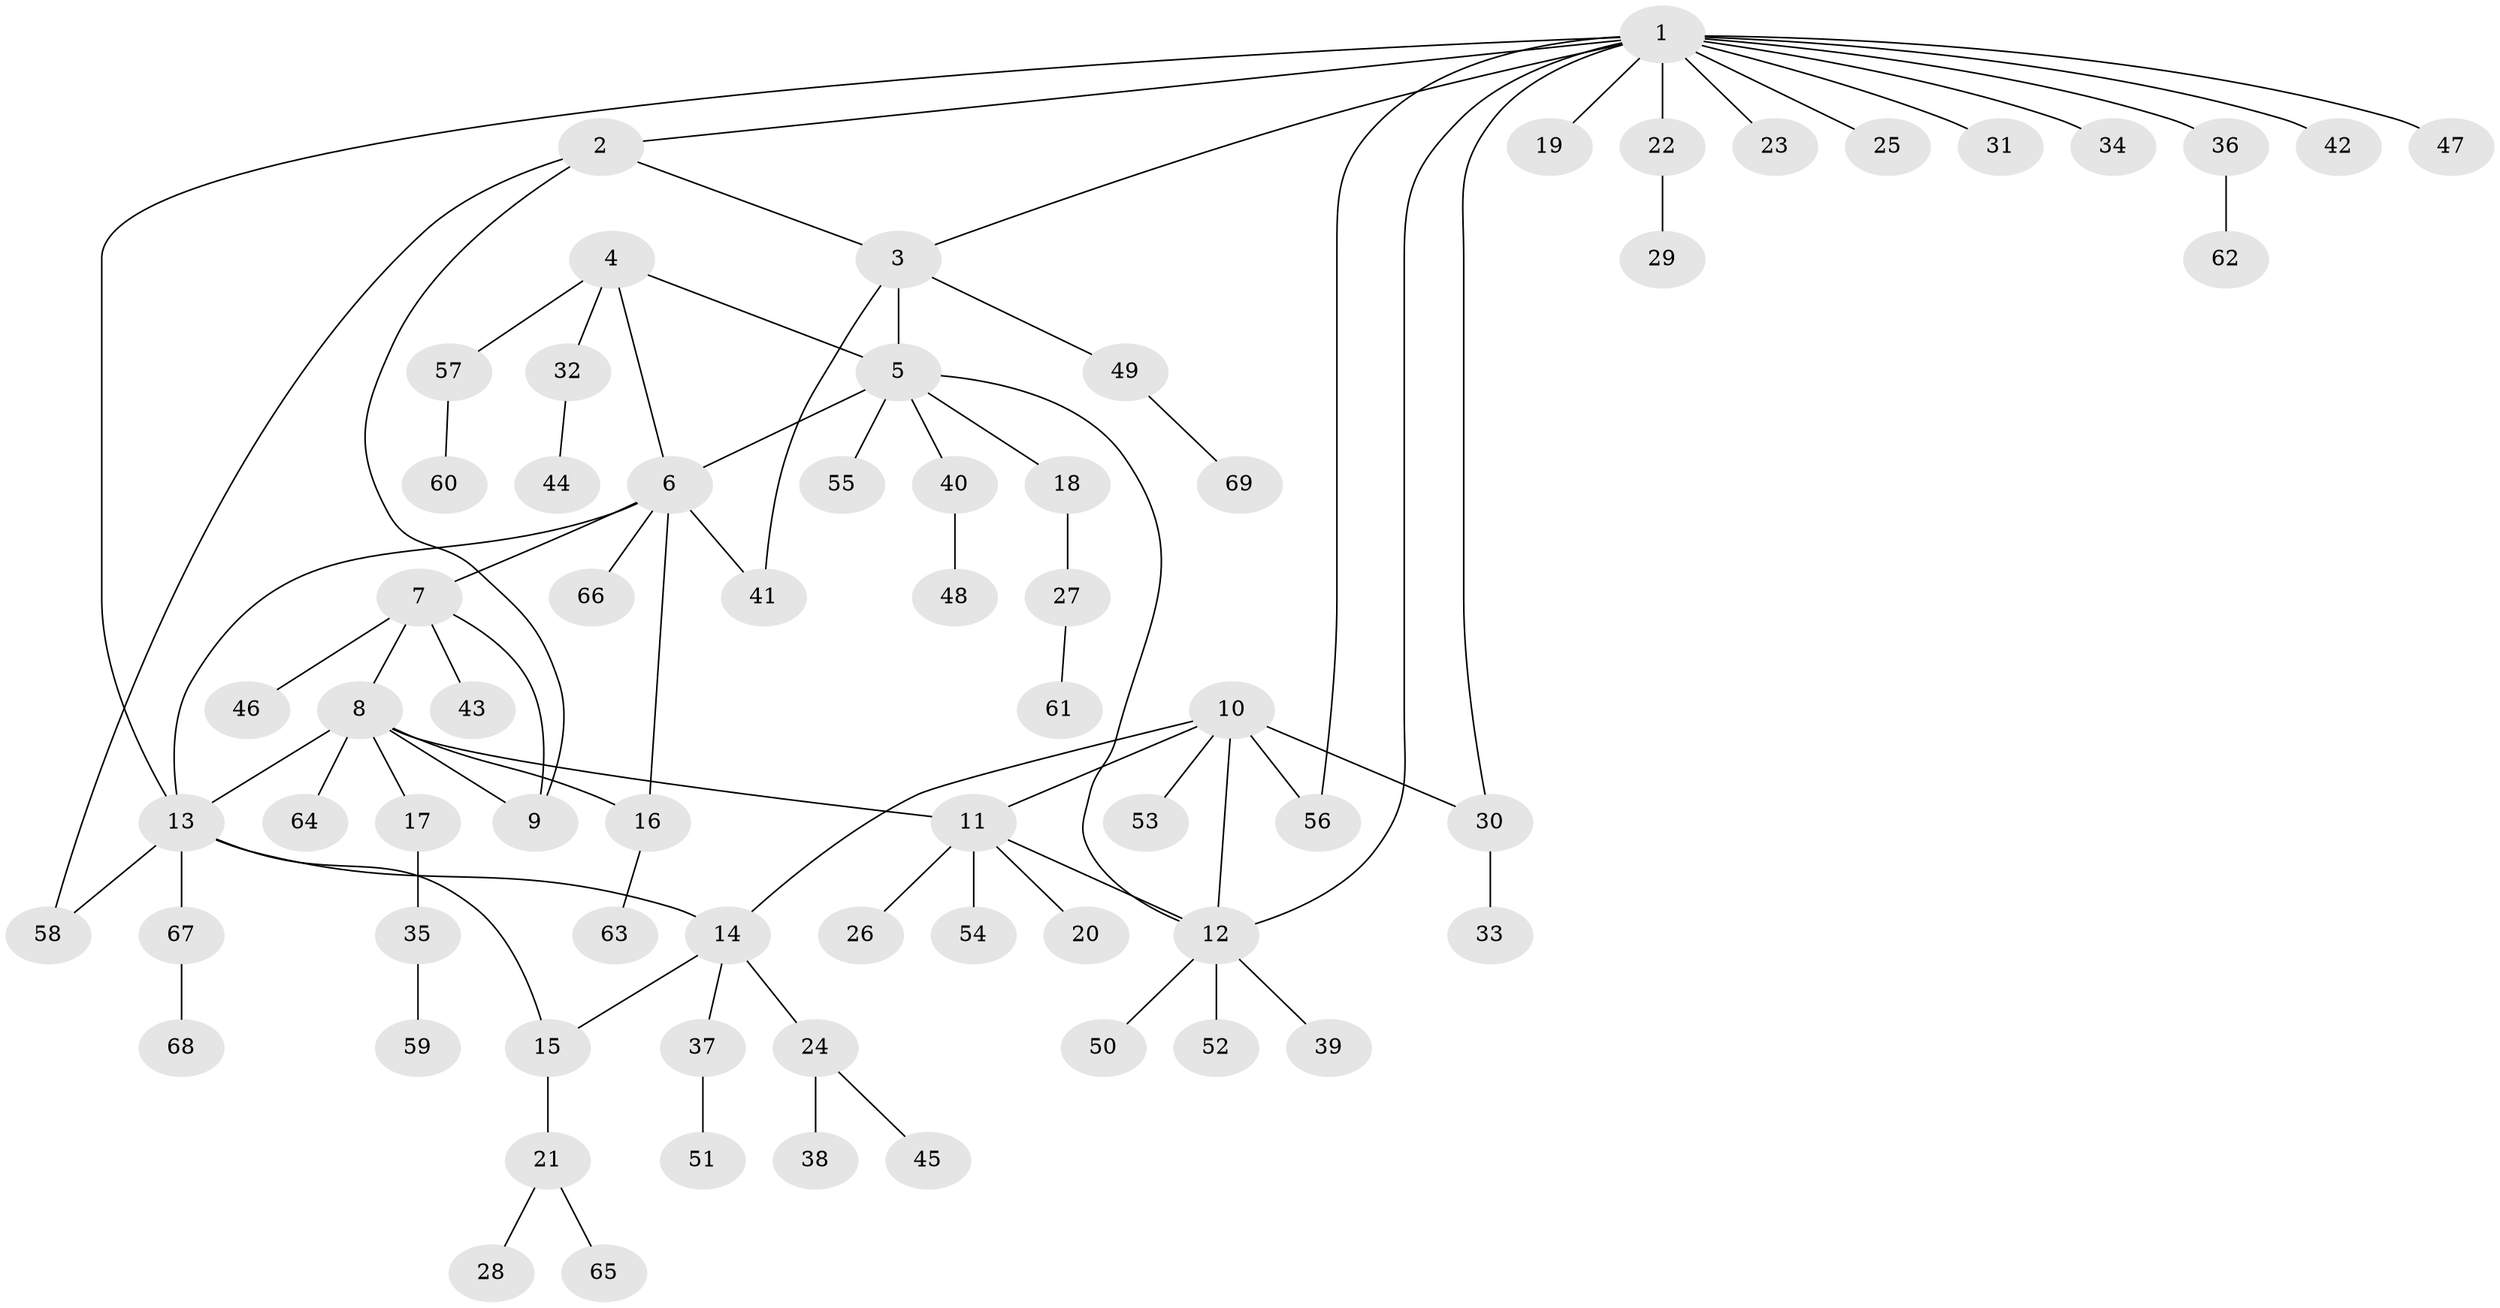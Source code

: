// Generated by graph-tools (version 1.1) at 2025/50/03/09/25 03:50:39]
// undirected, 69 vertices, 84 edges
graph export_dot {
graph [start="1"]
  node [color=gray90,style=filled];
  1;
  2;
  3;
  4;
  5;
  6;
  7;
  8;
  9;
  10;
  11;
  12;
  13;
  14;
  15;
  16;
  17;
  18;
  19;
  20;
  21;
  22;
  23;
  24;
  25;
  26;
  27;
  28;
  29;
  30;
  31;
  32;
  33;
  34;
  35;
  36;
  37;
  38;
  39;
  40;
  41;
  42;
  43;
  44;
  45;
  46;
  47;
  48;
  49;
  50;
  51;
  52;
  53;
  54;
  55;
  56;
  57;
  58;
  59;
  60;
  61;
  62;
  63;
  64;
  65;
  66;
  67;
  68;
  69;
  1 -- 2;
  1 -- 3;
  1 -- 12;
  1 -- 13;
  1 -- 19;
  1 -- 22;
  1 -- 23;
  1 -- 25;
  1 -- 30;
  1 -- 31;
  1 -- 34;
  1 -- 36;
  1 -- 42;
  1 -- 47;
  1 -- 56;
  2 -- 3;
  2 -- 9;
  2 -- 58;
  3 -- 5;
  3 -- 41;
  3 -- 49;
  4 -- 5;
  4 -- 6;
  4 -- 32;
  4 -- 57;
  5 -- 6;
  5 -- 12;
  5 -- 18;
  5 -- 40;
  5 -- 55;
  6 -- 7;
  6 -- 13;
  6 -- 16;
  6 -- 41;
  6 -- 66;
  7 -- 8;
  7 -- 9;
  7 -- 43;
  7 -- 46;
  8 -- 9;
  8 -- 11;
  8 -- 13;
  8 -- 16;
  8 -- 17;
  8 -- 64;
  10 -- 11;
  10 -- 12;
  10 -- 14;
  10 -- 30;
  10 -- 53;
  10 -- 56;
  11 -- 12;
  11 -- 20;
  11 -- 26;
  11 -- 54;
  12 -- 39;
  12 -- 50;
  12 -- 52;
  13 -- 14;
  13 -- 15;
  13 -- 58;
  13 -- 67;
  14 -- 15;
  14 -- 24;
  14 -- 37;
  15 -- 21;
  16 -- 63;
  17 -- 35;
  18 -- 27;
  21 -- 28;
  21 -- 65;
  22 -- 29;
  24 -- 38;
  24 -- 45;
  27 -- 61;
  30 -- 33;
  32 -- 44;
  35 -- 59;
  36 -- 62;
  37 -- 51;
  40 -- 48;
  49 -- 69;
  57 -- 60;
  67 -- 68;
}
